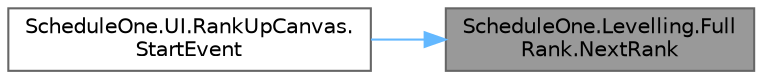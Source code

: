 digraph "ScheduleOne.Levelling.FullRank.NextRank"
{
 // LATEX_PDF_SIZE
  bgcolor="transparent";
  edge [fontname=Helvetica,fontsize=10,labelfontname=Helvetica,labelfontsize=10];
  node [fontname=Helvetica,fontsize=10,shape=box,height=0.2,width=0.4];
  rankdir="RL";
  Node1 [id="Node000001",label="ScheduleOne.Levelling.Full\lRank.NextRank",height=0.2,width=0.4,color="gray40", fillcolor="grey60", style="filled", fontcolor="black",tooltip=" "];
  Node1 -> Node2 [id="edge1_Node000001_Node000002",dir="back",color="steelblue1",style="solid",tooltip=" "];
  Node2 [id="Node000002",label="ScheduleOne.UI.RankUpCanvas.\lStartEvent",height=0.2,width=0.4,color="grey40", fillcolor="white", style="filled",URL="$class_schedule_one_1_1_u_i_1_1_rank_up_canvas.html#abe2fd2757fff788f400bc91d46ee9058",tooltip=" "];
}

